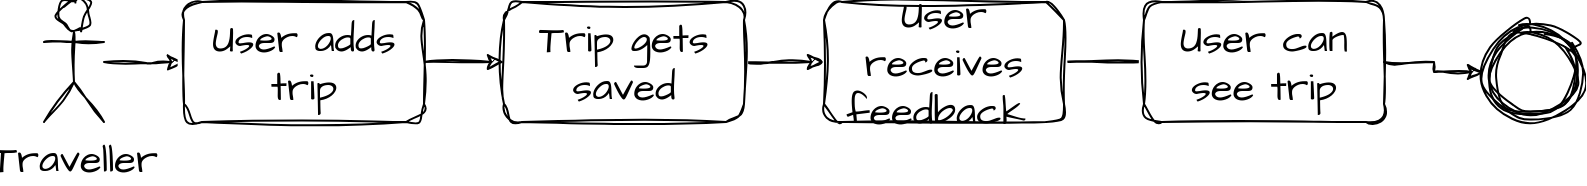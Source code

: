 <mxfile version="20.7.4" type="device"><diagram id="DlAWUjzXAcHgWCHjHO2G" name="Page-1"><mxGraphModel dx="4030" dy="414" grid="1" gridSize="10" guides="1" tooltips="1" connect="1" arrows="1" fold="1" page="1" pageScale="1" pageWidth="850" pageHeight="1100" math="0" shadow="0"><root><mxCell id="0"/><mxCell id="1" parent="0"/><mxCell id="hWtboNnUeeBkU2SLnUXI-68" style="edgeStyle=orthogonalEdgeStyle;rounded=0;sketch=1;hachureGap=4;jiggle=2;curveFitting=1;orthogonalLoop=1;jettySize=auto;html=1;fontFamily=Architects Daughter;fontSource=https%3A%2F%2Ffonts.googleapis.com%2Fcss%3Ffamily%3DArchitects%2BDaughter;fontSize=16;entryX=0;entryY=0.5;entryDx=0;entryDy=0;labelBackgroundColor=none;fontColor=default;" parent="1" target="hWtboNnUeeBkU2SLnUXI-71" edge="1"><mxGeometry relative="1" as="geometry"><mxPoint x="-2440" y="70" as="targetPoint"/><mxPoint x="-2470" y="70" as="sourcePoint"/></mxGeometry></mxCell><mxCell id="hWtboNnUeeBkU2SLnUXI-69" value="Traveller" style="shape=umlActor;verticalLabelPosition=bottom;verticalAlign=top;html=1;outlineConnect=0;sketch=1;hachureGap=4;jiggle=2;curveFitting=1;fontFamily=Architects Daughter;fontSource=https%3A%2F%2Ffonts.googleapis.com%2Fcss%3Ffamily%3DArchitects%2BDaughter;fontSize=20;labelBackgroundColor=none;" parent="1" vertex="1"><mxGeometry x="-2500" y="40" width="30" height="60" as="geometry"/></mxCell><mxCell id="hWtboNnUeeBkU2SLnUXI-70" value="" style="edgeStyle=orthogonalEdgeStyle;rounded=0;sketch=1;hachureGap=4;jiggle=2;curveFitting=1;orthogonalLoop=1;jettySize=auto;html=1;fontFamily=Architects Daughter;fontSource=https%3A%2F%2Ffonts.googleapis.com%2Fcss%3Ffamily%3DArchitects%2BDaughter;fontSize=16;labelBackgroundColor=none;fontColor=default;" parent="1" source="hWtboNnUeeBkU2SLnUXI-71" target="hWtboNnUeeBkU2SLnUXI-73" edge="1"><mxGeometry relative="1" as="geometry"/></mxCell><mxCell id="hWtboNnUeeBkU2SLnUXI-71" value="User adds trip" style="rounded=1;whiteSpace=wrap;html=1;sketch=1;hachureGap=4;jiggle=2;curveFitting=1;fontFamily=Architects Daughter;fontSource=https%3A%2F%2Ffonts.googleapis.com%2Fcss%3Ffamily%3DArchitects%2BDaughter;fontSize=20;labelBackgroundColor=none;" parent="1" vertex="1"><mxGeometry x="-2430" y="40" width="120" height="60" as="geometry"/></mxCell><mxCell id="hWtboNnUeeBkU2SLnUXI-72" value="" style="edgeStyle=orthogonalEdgeStyle;rounded=0;sketch=1;hachureGap=4;jiggle=2;curveFitting=1;orthogonalLoop=1;jettySize=auto;html=1;fontFamily=Architects Daughter;fontSource=https%3A%2F%2Ffonts.googleapis.com%2Fcss%3Ffamily%3DArchitects%2BDaughter;fontSize=16;labelBackgroundColor=none;fontColor=default;" parent="1" source="hWtboNnUeeBkU2SLnUXI-73" target="hWtboNnUeeBkU2SLnUXI-75" edge="1"><mxGeometry relative="1" as="geometry"/></mxCell><mxCell id="hWtboNnUeeBkU2SLnUXI-73" value="Trip gets saved" style="rounded=1;whiteSpace=wrap;html=1;sketch=1;hachureGap=4;jiggle=2;curveFitting=1;fontFamily=Architects Daughter;fontSource=https%3A%2F%2Ffonts.googleapis.com%2Fcss%3Ffamily%3DArchitects%2BDaughter;fontSize=20;labelBackgroundColor=none;" parent="1" vertex="1"><mxGeometry x="-2270" y="40" width="120" height="60" as="geometry"/></mxCell><mxCell id="hWtboNnUeeBkU2SLnUXI-74" value="" style="edgeStyle=orthogonalEdgeStyle;rounded=0;sketch=1;hachureGap=4;jiggle=2;curveFitting=1;orthogonalLoop=1;jettySize=auto;html=1;fontFamily=Architects Daughter;fontSource=https%3A%2F%2Ffonts.googleapis.com%2Fcss%3Ffamily%3DArchitects%2BDaughter;fontSize=16;labelBackgroundColor=none;fontColor=default;" parent="1" source="hWtboNnUeeBkU2SLnUXI-75" edge="1"><mxGeometry relative="1" as="geometry"><mxPoint x="-1910" y="70" as="targetPoint"/></mxGeometry></mxCell><mxCell id="hWtboNnUeeBkU2SLnUXI-75" value="User receives feedback&amp;nbsp;" style="rounded=1;whiteSpace=wrap;html=1;sketch=1;hachureGap=4;jiggle=2;curveFitting=1;fontFamily=Architects Daughter;fontSource=https%3A%2F%2Ffonts.googleapis.com%2Fcss%3Ffamily%3DArchitects%2BDaughter;fontSize=20;labelBackgroundColor=none;" parent="1" vertex="1"><mxGeometry x="-2110" y="40" width="120" height="60" as="geometry"/></mxCell><mxCell id="hWtboNnUeeBkU2SLnUXI-76" value="" style="edgeStyle=orthogonalEdgeStyle;rounded=0;sketch=1;hachureGap=4;jiggle=2;curveFitting=1;orthogonalLoop=1;jettySize=auto;html=1;fontFamily=Architects Daughter;fontSource=https%3A%2F%2Ffonts.googleapis.com%2Fcss%3Ffamily%3DArchitects%2BDaughter;fontSize=16;labelBackgroundColor=none;fontColor=default;" parent="1" source="hWtboNnUeeBkU2SLnUXI-77" target="hWtboNnUeeBkU2SLnUXI-78" edge="1"><mxGeometry relative="1" as="geometry"/></mxCell><mxCell id="hWtboNnUeeBkU2SLnUXI-77" value="User can see trip" style="rounded=1;whiteSpace=wrap;html=1;sketch=1;hachureGap=4;jiggle=2;curveFitting=1;fontFamily=Architects Daughter;fontSource=https%3A%2F%2Ffonts.googleapis.com%2Fcss%3Ffamily%3DArchitects%2BDaughter;fontSize=20;labelBackgroundColor=none;" parent="1" vertex="1"><mxGeometry x="-1950" y="40" width="120" height="60" as="geometry"/></mxCell><mxCell id="hWtboNnUeeBkU2SLnUXI-78" value="" style="ellipse;shape=doubleEllipse;whiteSpace=wrap;html=1;aspect=fixed;sketch=1;hachureGap=4;jiggle=2;curveFitting=1;fontFamily=Architects Daughter;fontSource=https%3A%2F%2Ffonts.googleapis.com%2Fcss%3Ffamily%3DArchitects%2BDaughter;fontSize=20;labelBackgroundColor=none;" parent="1" vertex="1"><mxGeometry x="-1780" y="50" width="50" height="50" as="geometry"/></mxCell></root></mxGraphModel></diagram></mxfile>